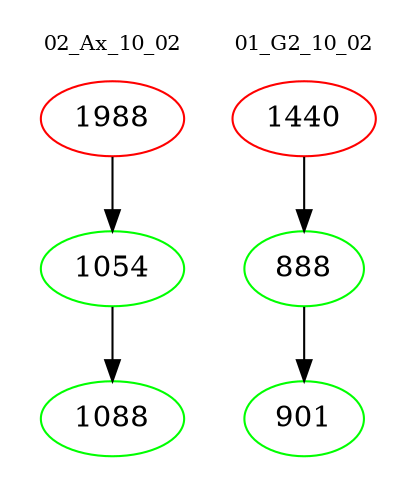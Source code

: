 digraph{
subgraph cluster_0 {
color = white
label = "02_Ax_10_02";
fontsize=10;
T0_1988 [label="1988", color="red"]
T0_1988 -> T0_1054 [color="black"]
T0_1054 [label="1054", color="green"]
T0_1054 -> T0_1088 [color="black"]
T0_1088 [label="1088", color="green"]
}
subgraph cluster_1 {
color = white
label = "01_G2_10_02";
fontsize=10;
T1_1440 [label="1440", color="red"]
T1_1440 -> T1_888 [color="black"]
T1_888 [label="888", color="green"]
T1_888 -> T1_901 [color="black"]
T1_901 [label="901", color="green"]
}
}
